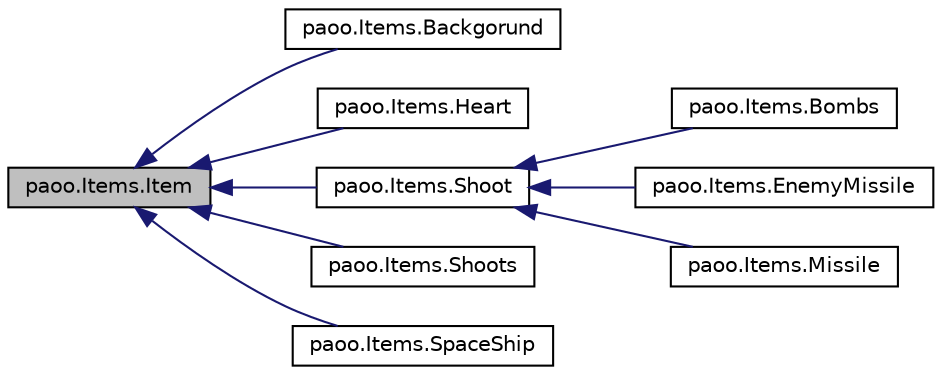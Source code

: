 digraph "paoo.Items.Item"
{
 // LATEX_PDF_SIZE
  edge [fontname="Helvetica",fontsize="10",labelfontname="Helvetica",labelfontsize="10"];
  node [fontname="Helvetica",fontsize="10",shape=record];
  rankdir="LR";
  Node0 [label="paoo.Items.Item",height=0.2,width=0.4,color="black", fillcolor="grey75", style="filled", fontcolor="black",tooltip=" "];
  Node0 -> Node1 [dir="back",color="midnightblue",fontsize="10",style="solid",fontname="Helvetica"];
  Node1 [label="paoo.Items.Backgorund",height=0.2,width=0.4,color="black", fillcolor="white", style="filled",URL="$classpaoo_1_1_items_1_1_backgorund.html",tooltip=" "];
  Node0 -> Node2 [dir="back",color="midnightblue",fontsize="10",style="solid",fontname="Helvetica"];
  Node2 [label="paoo.Items.Heart",height=0.2,width=0.4,color="black", fillcolor="white", style="filled",URL="$classpaoo_1_1_items_1_1_heart.html",tooltip=" "];
  Node0 -> Node3 [dir="back",color="midnightblue",fontsize="10",style="solid",fontname="Helvetica"];
  Node3 [label="paoo.Items.Shoot",height=0.2,width=0.4,color="black", fillcolor="white", style="filled",URL="$classpaoo_1_1_items_1_1_shoot.html",tooltip=" "];
  Node3 -> Node4 [dir="back",color="midnightblue",fontsize="10",style="solid",fontname="Helvetica"];
  Node4 [label="paoo.Items.Bombs",height=0.2,width=0.4,color="black", fillcolor="white", style="filled",URL="$classpaoo_1_1_items_1_1_bombs.html",tooltip=" "];
  Node3 -> Node5 [dir="back",color="midnightblue",fontsize="10",style="solid",fontname="Helvetica"];
  Node5 [label="paoo.Items.EnemyMissile",height=0.2,width=0.4,color="black", fillcolor="white", style="filled",URL="$classpaoo_1_1_items_1_1_enemy_missile.html",tooltip=" "];
  Node3 -> Node6 [dir="back",color="midnightblue",fontsize="10",style="solid",fontname="Helvetica"];
  Node6 [label="paoo.Items.Missile",height=0.2,width=0.4,color="black", fillcolor="white", style="filled",URL="$classpaoo_1_1_items_1_1_missile.html",tooltip=" "];
  Node0 -> Node7 [dir="back",color="midnightblue",fontsize="10",style="solid",fontname="Helvetica"];
  Node7 [label="paoo.Items.Shoots",height=0.2,width=0.4,color="black", fillcolor="white", style="filled",URL="$classpaoo_1_1_items_1_1_shoots.html",tooltip=" "];
  Node0 -> Node8 [dir="back",color="midnightblue",fontsize="10",style="solid",fontname="Helvetica"];
  Node8 [label="paoo.Items.SpaceShip",height=0.2,width=0.4,color="black", fillcolor="white", style="filled",URL="$classpaoo_1_1_items_1_1_space_ship.html",tooltip=" "];
}
